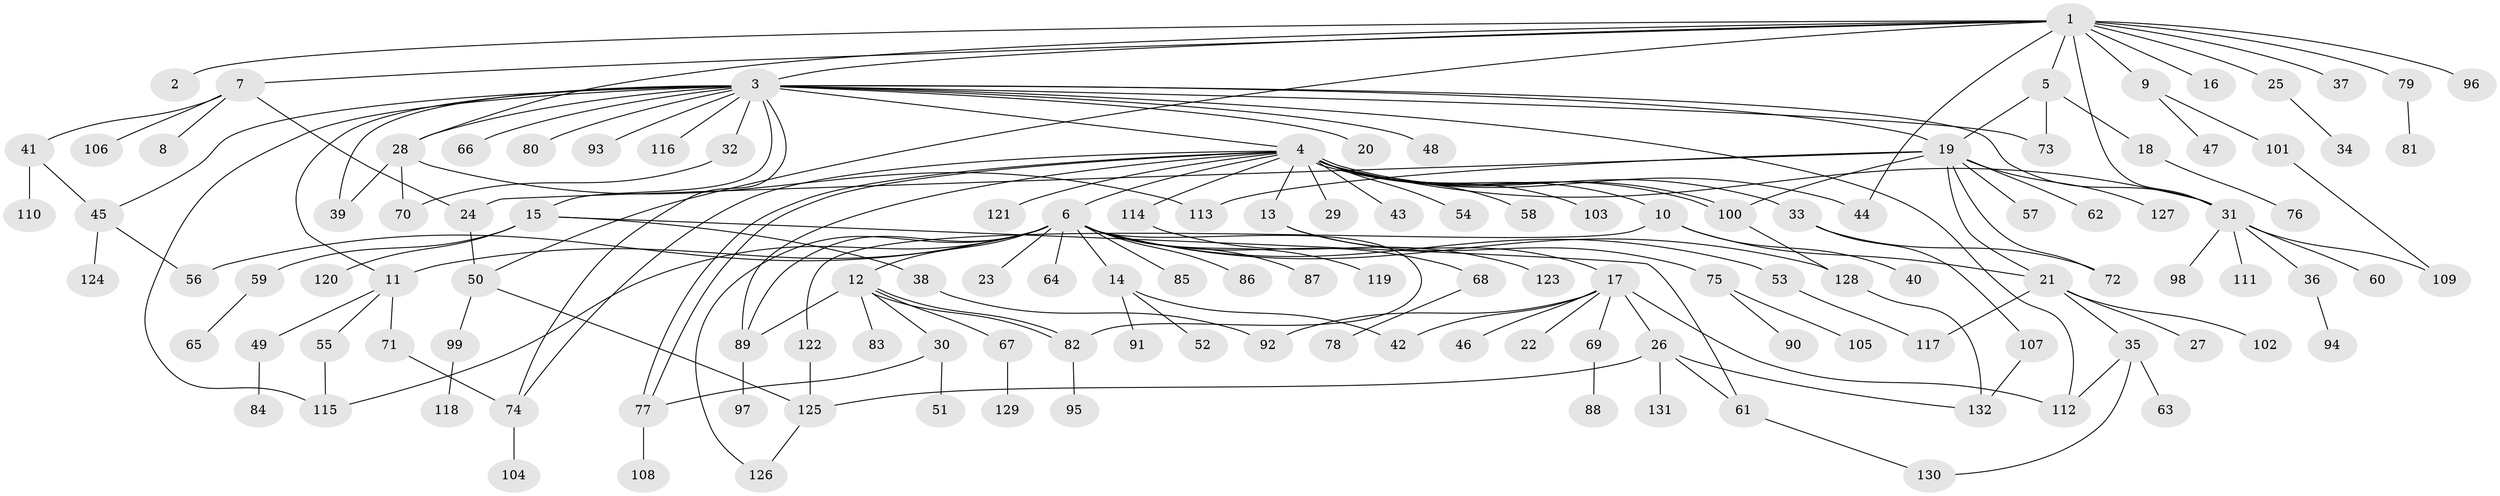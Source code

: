 // coarse degree distribution, {13: 0.010101010101010102, 1: 0.5353535353535354, 21: 0.010101010101010102, 25: 0.010101010101010102, 4: 0.06060606060606061, 18: 0.010101010101010102, 6: 0.020202020202020204, 2: 0.1717171717171717, 5: 0.050505050505050504, 9: 0.010101010101010102, 10: 0.010101010101010102, 3: 0.10101010101010101}
// Generated by graph-tools (version 1.1) at 2025/41/03/06/25 10:41:45]
// undirected, 132 vertices, 173 edges
graph export_dot {
graph [start="1"]
  node [color=gray90,style=filled];
  1;
  2;
  3;
  4;
  5;
  6;
  7;
  8;
  9;
  10;
  11;
  12;
  13;
  14;
  15;
  16;
  17;
  18;
  19;
  20;
  21;
  22;
  23;
  24;
  25;
  26;
  27;
  28;
  29;
  30;
  31;
  32;
  33;
  34;
  35;
  36;
  37;
  38;
  39;
  40;
  41;
  42;
  43;
  44;
  45;
  46;
  47;
  48;
  49;
  50;
  51;
  52;
  53;
  54;
  55;
  56;
  57;
  58;
  59;
  60;
  61;
  62;
  63;
  64;
  65;
  66;
  67;
  68;
  69;
  70;
  71;
  72;
  73;
  74;
  75;
  76;
  77;
  78;
  79;
  80;
  81;
  82;
  83;
  84;
  85;
  86;
  87;
  88;
  89;
  90;
  91;
  92;
  93;
  94;
  95;
  96;
  97;
  98;
  99;
  100;
  101;
  102;
  103;
  104;
  105;
  106;
  107;
  108;
  109;
  110;
  111;
  112;
  113;
  114;
  115;
  116;
  117;
  118;
  119;
  120;
  121;
  122;
  123;
  124;
  125;
  126;
  127;
  128;
  129;
  130;
  131;
  132;
  1 -- 2;
  1 -- 3;
  1 -- 5;
  1 -- 7;
  1 -- 9;
  1 -- 16;
  1 -- 25;
  1 -- 28;
  1 -- 31;
  1 -- 37;
  1 -- 44;
  1 -- 50;
  1 -- 79;
  1 -- 96;
  3 -- 4;
  3 -- 11;
  3 -- 15;
  3 -- 19;
  3 -- 20;
  3 -- 28;
  3 -- 31;
  3 -- 32;
  3 -- 39;
  3 -- 45;
  3 -- 48;
  3 -- 66;
  3 -- 73;
  3 -- 74;
  3 -- 80;
  3 -- 93;
  3 -- 112;
  3 -- 115;
  3 -- 116;
  4 -- 6;
  4 -- 10;
  4 -- 13;
  4 -- 29;
  4 -- 31;
  4 -- 33;
  4 -- 43;
  4 -- 44;
  4 -- 54;
  4 -- 58;
  4 -- 74;
  4 -- 77;
  4 -- 77;
  4 -- 89;
  4 -- 100;
  4 -- 100;
  4 -- 103;
  4 -- 114;
  4 -- 121;
  5 -- 18;
  5 -- 19;
  5 -- 73;
  6 -- 11;
  6 -- 12;
  6 -- 14;
  6 -- 23;
  6 -- 53;
  6 -- 56;
  6 -- 64;
  6 -- 68;
  6 -- 82;
  6 -- 85;
  6 -- 86;
  6 -- 87;
  6 -- 89;
  6 -- 115;
  6 -- 119;
  6 -- 126;
  6 -- 128;
  7 -- 8;
  7 -- 24;
  7 -- 41;
  7 -- 106;
  9 -- 47;
  9 -- 101;
  10 -- 21;
  10 -- 40;
  10 -- 122;
  11 -- 49;
  11 -- 55;
  11 -- 71;
  12 -- 30;
  12 -- 67;
  12 -- 82;
  12 -- 82;
  12 -- 83;
  12 -- 89;
  13 -- 17;
  13 -- 75;
  14 -- 42;
  14 -- 52;
  14 -- 91;
  15 -- 38;
  15 -- 59;
  15 -- 61;
  15 -- 120;
  17 -- 22;
  17 -- 26;
  17 -- 42;
  17 -- 46;
  17 -- 69;
  17 -- 92;
  17 -- 112;
  18 -- 76;
  19 -- 21;
  19 -- 24;
  19 -- 57;
  19 -- 62;
  19 -- 72;
  19 -- 100;
  19 -- 113;
  19 -- 127;
  21 -- 27;
  21 -- 35;
  21 -- 102;
  21 -- 117;
  24 -- 50;
  25 -- 34;
  26 -- 61;
  26 -- 125;
  26 -- 131;
  26 -- 132;
  28 -- 39;
  28 -- 70;
  28 -- 113;
  30 -- 51;
  30 -- 77;
  31 -- 36;
  31 -- 60;
  31 -- 98;
  31 -- 109;
  31 -- 111;
  32 -- 70;
  33 -- 72;
  33 -- 107;
  35 -- 63;
  35 -- 112;
  35 -- 130;
  36 -- 94;
  38 -- 92;
  41 -- 45;
  41 -- 110;
  45 -- 56;
  45 -- 124;
  49 -- 84;
  50 -- 99;
  50 -- 125;
  53 -- 117;
  55 -- 115;
  59 -- 65;
  61 -- 130;
  67 -- 129;
  68 -- 78;
  69 -- 88;
  71 -- 74;
  74 -- 104;
  75 -- 90;
  75 -- 105;
  77 -- 108;
  79 -- 81;
  82 -- 95;
  89 -- 97;
  99 -- 118;
  100 -- 128;
  101 -- 109;
  107 -- 132;
  114 -- 123;
  122 -- 125;
  125 -- 126;
  128 -- 132;
}
